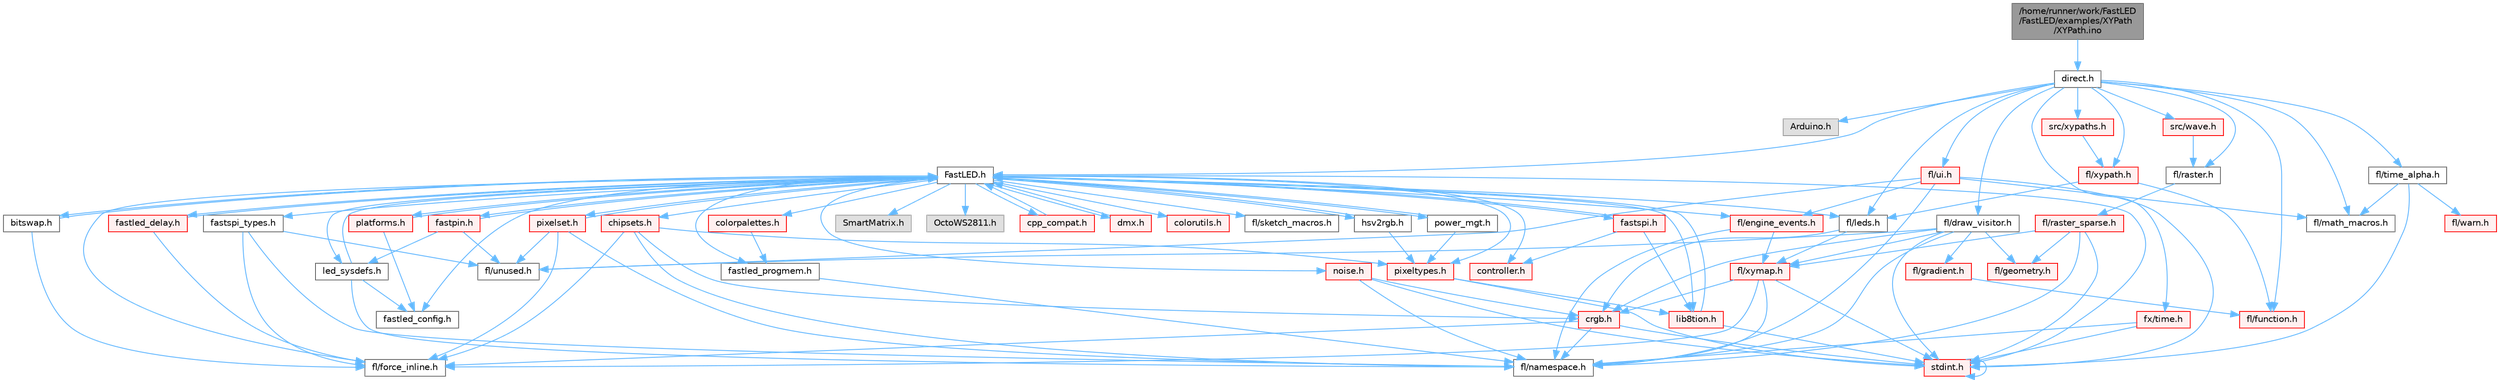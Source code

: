 digraph "/home/runner/work/FastLED/FastLED/examples/XYPath/XYPath.ino"
{
 // INTERACTIVE_SVG=YES
 // LATEX_PDF_SIZE
  bgcolor="transparent";
  edge [fontname=Helvetica,fontsize=10,labelfontname=Helvetica,labelfontsize=10];
  node [fontname=Helvetica,fontsize=10,shape=box,height=0.2,width=0.4];
  Node1 [id="Node000001",label="/home/runner/work/FastLED\l/FastLED/examples/XYPath\l/XYPath.ino",height=0.2,width=0.4,color="gray40", fillcolor="grey60", style="filled", fontcolor="black",tooltip=" "];
  Node1 -> Node2 [id="edge1_Node000001_Node000002",color="steelblue1",style="solid",tooltip=" "];
  Node2 [id="Node000002",label="direct.h",height=0.2,width=0.4,color="grey40", fillcolor="white", style="filled",URL="$d6/daf/direct_8h.html",tooltip=" "];
  Node2 -> Node3 [id="edge2_Node000002_Node000003",color="steelblue1",style="solid",tooltip=" "];
  Node3 [id="Node000003",label="Arduino.h",height=0.2,width=0.4,color="grey60", fillcolor="#E0E0E0", style="filled",tooltip=" "];
  Node2 -> Node4 [id="edge3_Node000002_Node000004",color="steelblue1",style="solid",tooltip=" "];
  Node4 [id="Node000004",label="FastLED.h",height=0.2,width=0.4,color="grey40", fillcolor="white", style="filled",URL="$db/d97/_fast_l_e_d_8h.html",tooltip="central include file for FastLED, defines the CFastLED class/object"];
  Node4 -> Node5 [id="edge4_Node000004_Node000005",color="steelblue1",style="solid",tooltip=" "];
  Node5 [id="Node000005",label="stdint.h",height=0.2,width=0.4,color="red", fillcolor="#FFF0F0", style="filled",URL="$df/dd8/stdint_8h.html",tooltip=" "];
  Node5 -> Node5 [id="edge5_Node000005_Node000005",color="steelblue1",style="solid",tooltip=" "];
  Node4 -> Node7 [id="edge6_Node000004_Node000007",color="steelblue1",style="solid",tooltip=" "];
  Node7 [id="Node000007",label="SmartMatrix.h",height=0.2,width=0.4,color="grey60", fillcolor="#E0E0E0", style="filled",tooltip=" "];
  Node4 -> Node8 [id="edge7_Node000004_Node000008",color="steelblue1",style="solid",tooltip=" "];
  Node8 [id="Node000008",label="OctoWS2811.h",height=0.2,width=0.4,color="grey60", fillcolor="#E0E0E0", style="filled",tooltip=" "];
  Node4 -> Node9 [id="edge8_Node000004_Node000009",color="steelblue1",style="solid",tooltip=" "];
  Node9 [id="Node000009",label="fl/force_inline.h",height=0.2,width=0.4,color="grey40", fillcolor="white", style="filled",URL="$d4/d64/force__inline_8h.html",tooltip=" "];
  Node4 -> Node10 [id="edge9_Node000004_Node000010",color="steelblue1",style="solid",tooltip=" "];
  Node10 [id="Node000010",label="cpp_compat.h",height=0.2,width=0.4,color="red", fillcolor="#FFF0F0", style="filled",URL="$d9/d13/cpp__compat_8h.html",tooltip="Compatibility functions based on C++ version."];
  Node10 -> Node4 [id="edge10_Node000010_Node000004",color="steelblue1",style="solid",tooltip=" "];
  Node4 -> Node12 [id="edge11_Node000004_Node000012",color="steelblue1",style="solid",tooltip=" "];
  Node12 [id="Node000012",label="fastled_config.h",height=0.2,width=0.4,color="grey40", fillcolor="white", style="filled",URL="$d5/d11/fastled__config_8h.html",tooltip="Contains definitions that can be used to configure FastLED at compile time."];
  Node4 -> Node13 [id="edge12_Node000004_Node000013",color="steelblue1",style="solid",tooltip=" "];
  Node13 [id="Node000013",label="led_sysdefs.h",height=0.2,width=0.4,color="grey40", fillcolor="white", style="filled",URL="$d9/d3e/led__sysdefs_8h.html",tooltip="Determines which platform system definitions to include."];
  Node13 -> Node4 [id="edge13_Node000013_Node000004",color="steelblue1",style="solid",tooltip=" "];
  Node13 -> Node12 [id="edge14_Node000013_Node000012",color="steelblue1",style="solid",tooltip=" "];
  Node13 -> Node14 [id="edge15_Node000013_Node000014",color="steelblue1",style="solid",tooltip=" "];
  Node14 [id="Node000014",label="fl/namespace.h",height=0.2,width=0.4,color="grey40", fillcolor="white", style="filled",URL="$df/d2a/namespace_8h.html",tooltip="Implements the FastLED namespace macros."];
  Node4 -> Node15 [id="edge16_Node000004_Node000015",color="steelblue1",style="solid",tooltip=" "];
  Node15 [id="Node000015",label="fastled_delay.h",height=0.2,width=0.4,color="red", fillcolor="#FFF0F0", style="filled",URL="$d0/da8/fastled__delay_8h.html",tooltip="Utility functions and classes for managing delay cycles."];
  Node15 -> Node4 [id="edge17_Node000015_Node000004",color="steelblue1",style="solid",tooltip=" "];
  Node15 -> Node9 [id="edge18_Node000015_Node000009",color="steelblue1",style="solid",tooltip=" "];
  Node4 -> Node17 [id="edge19_Node000004_Node000017",color="steelblue1",style="solid",tooltip=" "];
  Node17 [id="Node000017",label="bitswap.h",height=0.2,width=0.4,color="grey40", fillcolor="white", style="filled",URL="$de/ded/bitswap_8h.html",tooltip="Functions for doing a rotation of bits/bytes used by parallel output."];
  Node17 -> Node4 [id="edge20_Node000017_Node000004",color="steelblue1",style="solid",tooltip=" "];
  Node17 -> Node9 [id="edge21_Node000017_Node000009",color="steelblue1",style="solid",tooltip=" "];
  Node4 -> Node18 [id="edge22_Node000004_Node000018",color="steelblue1",style="solid",tooltip=" "];
  Node18 [id="Node000018",label="controller.h",height=0.2,width=0.4,color="red", fillcolor="#FFF0F0", style="filled",URL="$d2/dd9/controller_8h.html",tooltip="deprecated: base definitions used by led controllers for writing out led data"];
  Node4 -> Node72 [id="edge23_Node000004_Node000072",color="steelblue1",style="solid",tooltip=" "];
  Node72 [id="Node000072",label="fastpin.h",height=0.2,width=0.4,color="red", fillcolor="#FFF0F0", style="filled",URL="$db/d65/fastpin_8h.html",tooltip="Class base definitions for defining fast pin access."];
  Node72 -> Node4 [id="edge24_Node000072_Node000004",color="steelblue1",style="solid",tooltip=" "];
  Node72 -> Node13 [id="edge25_Node000072_Node000013",color="steelblue1",style="solid",tooltip=" "];
  Node72 -> Node39 [id="edge26_Node000072_Node000039",color="steelblue1",style="solid",tooltip=" "];
  Node39 [id="Node000039",label="fl/unused.h",height=0.2,width=0.4,color="grey40", fillcolor="white", style="filled",URL="$d8/d4b/unused_8h.html",tooltip=" "];
  Node4 -> Node73 [id="edge27_Node000004_Node000073",color="steelblue1",style="solid",tooltip=" "];
  Node73 [id="Node000073",label="fastspi_types.h",height=0.2,width=0.4,color="grey40", fillcolor="white", style="filled",URL="$d2/ddb/fastspi__types_8h.html",tooltip="Data types and constants used by SPI interfaces."];
  Node73 -> Node9 [id="edge28_Node000073_Node000009",color="steelblue1",style="solid",tooltip=" "];
  Node73 -> Node14 [id="edge29_Node000073_Node000014",color="steelblue1",style="solid",tooltip=" "];
  Node73 -> Node39 [id="edge30_Node000073_Node000039",color="steelblue1",style="solid",tooltip=" "];
  Node4 -> Node74 [id="edge31_Node000004_Node000074",color="steelblue1",style="solid",tooltip=" "];
  Node74 [id="Node000074",label="dmx.h",height=0.2,width=0.4,color="red", fillcolor="#FFF0F0", style="filled",URL="$d3/de1/dmx_8h.html",tooltip="Defines the DMX512-based LED controllers."];
  Node74 -> Node4 [id="edge32_Node000074_Node000004",color="steelblue1",style="solid",tooltip=" "];
  Node4 -> Node77 [id="edge33_Node000004_Node000077",color="steelblue1",style="solid",tooltip=" "];
  Node77 [id="Node000077",label="platforms.h",height=0.2,width=0.4,color="red", fillcolor="#FFF0F0", style="filled",URL="$da/dc9/platforms_8h.html",tooltip="Determines which platforms headers to include."];
  Node77 -> Node4 [id="edge34_Node000077_Node000004",color="steelblue1",style="solid",tooltip=" "];
  Node77 -> Node12 [id="edge35_Node000077_Node000012",color="steelblue1",style="solid",tooltip=" "];
  Node4 -> Node79 [id="edge36_Node000004_Node000079",color="steelblue1",style="solid",tooltip=" "];
  Node79 [id="Node000079",label="fastled_progmem.h",height=0.2,width=0.4,color="grey40", fillcolor="white", style="filled",URL="$df/dab/fastled__progmem_8h.html",tooltip="Wrapper definitions to allow seamless use of PROGMEM in environments that have it."];
  Node79 -> Node14 [id="edge37_Node000079_Node000014",color="steelblue1",style="solid",tooltip=" "];
  Node4 -> Node21 [id="edge38_Node000004_Node000021",color="steelblue1",style="solid",tooltip=" "];
  Node21 [id="Node000021",label="lib8tion.h",height=0.2,width=0.4,color="red", fillcolor="#FFF0F0", style="filled",URL="$df/da5/lib8tion_8h.html",tooltip="Fast, efficient 8-bit math functions specifically designed for high-performance LED programming."];
  Node21 -> Node4 [id="edge39_Node000021_Node000004",color="steelblue1",style="solid",tooltip=" "];
  Node21 -> Node5 [id="edge40_Node000021_Node000005",color="steelblue1",style="solid",tooltip=" "];
  Node4 -> Node20 [id="edge41_Node000004_Node000020",color="steelblue1",style="solid",tooltip=" "];
  Node20 [id="Node000020",label="pixeltypes.h",height=0.2,width=0.4,color="red", fillcolor="#FFF0F0", style="filled",URL="$d2/dba/pixeltypes_8h.html",tooltip="Includes defintions for RGB and HSV pixels."];
  Node20 -> Node5 [id="edge42_Node000020_Node000005",color="steelblue1",style="solid",tooltip=" "];
  Node20 -> Node21 [id="edge43_Node000020_Node000021",color="steelblue1",style="solid",tooltip=" "];
  Node4 -> Node80 [id="edge44_Node000004_Node000080",color="steelblue1",style="solid",tooltip=" "];
  Node80 [id="Node000080",label="hsv2rgb.h",height=0.2,width=0.4,color="grey40", fillcolor="white", style="filled",URL="$de/d9a/hsv2rgb_8h.html",tooltip="Functions to convert from the HSV colorspace to the RGB colorspace."];
  Node80 -> Node4 [id="edge45_Node000080_Node000004",color="steelblue1",style="solid",tooltip=" "];
  Node80 -> Node20 [id="edge46_Node000080_Node000020",color="steelblue1",style="solid",tooltip=" "];
  Node4 -> Node81 [id="edge47_Node000004_Node000081",color="steelblue1",style="solid",tooltip=" "];
  Node81 [id="Node000081",label="colorutils.h",height=0.2,width=0.4,color="red", fillcolor="#FFF0F0", style="filled",URL="$d1/dfb/colorutils_8h.html",tooltip=" "];
  Node4 -> Node86 [id="edge48_Node000004_Node000086",color="steelblue1",style="solid",tooltip=" "];
  Node86 [id="Node000086",label="pixelset.h",height=0.2,width=0.4,color="red", fillcolor="#FFF0F0", style="filled",URL="$d4/d46/pixelset_8h.html",tooltip="Declares classes for managing logical groups of LEDs."];
  Node86 -> Node9 [id="edge49_Node000086_Node000009",color="steelblue1",style="solid",tooltip=" "];
  Node86 -> Node14 [id="edge50_Node000086_Node000014",color="steelblue1",style="solid",tooltip=" "];
  Node86 -> Node39 [id="edge51_Node000086_Node000039",color="steelblue1",style="solid",tooltip=" "];
  Node86 -> Node4 [id="edge52_Node000086_Node000004",color="steelblue1",style="solid",tooltip=" "];
  Node4 -> Node87 [id="edge53_Node000004_Node000087",color="steelblue1",style="solid",tooltip=" "];
  Node87 [id="Node000087",label="colorpalettes.h",height=0.2,width=0.4,color="red", fillcolor="#FFF0F0", style="filled",URL="$dc/dcc/colorpalettes_8h.html",tooltip="Declarations for the predefined color palettes supplied by FastLED."];
  Node87 -> Node79 [id="edge54_Node000087_Node000079",color="steelblue1",style="solid",tooltip=" "];
  Node4 -> Node88 [id="edge55_Node000004_Node000088",color="steelblue1",style="solid",tooltip=" "];
  Node88 [id="Node000088",label="noise.h",height=0.2,width=0.4,color="red", fillcolor="#FFF0F0", style="filled",URL="$d1/d31/noise_8h.html",tooltip="Functions to generate and fill arrays with noise."];
  Node88 -> Node5 [id="edge56_Node000088_Node000005",color="steelblue1",style="solid",tooltip=" "];
  Node88 -> Node47 [id="edge57_Node000088_Node000047",color="steelblue1",style="solid",tooltip=" "];
  Node47 [id="Node000047",label="crgb.h",height=0.2,width=0.4,color="red", fillcolor="#FFF0F0", style="filled",URL="$db/dd1/crgb_8h.html",tooltip="Defines the red, green, and blue (RGB) pixel struct."];
  Node47 -> Node5 [id="edge58_Node000047_Node000005",color="steelblue1",style="solid",tooltip=" "];
  Node47 -> Node14 [id="edge59_Node000047_Node000014",color="steelblue1",style="solid",tooltip=" "];
  Node47 -> Node9 [id="edge60_Node000047_Node000009",color="steelblue1",style="solid",tooltip=" "];
  Node88 -> Node14 [id="edge61_Node000088_Node000014",color="steelblue1",style="solid",tooltip=" "];
  Node4 -> Node89 [id="edge62_Node000004_Node000089",color="steelblue1",style="solid",tooltip=" "];
  Node89 [id="Node000089",label="power_mgt.h",height=0.2,width=0.4,color="grey40", fillcolor="white", style="filled",URL="$dc/d5b/power__mgt_8h.html",tooltip="Functions to limit the power used by FastLED."];
  Node89 -> Node4 [id="edge63_Node000089_Node000004",color="steelblue1",style="solid",tooltip=" "];
  Node89 -> Node20 [id="edge64_Node000089_Node000020",color="steelblue1",style="solid",tooltip=" "];
  Node4 -> Node90 [id="edge65_Node000004_Node000090",color="steelblue1",style="solid",tooltip=" "];
  Node90 [id="Node000090",label="fastspi.h",height=0.2,width=0.4,color="red", fillcolor="#FFF0F0", style="filled",URL="$d6/ddc/fastspi_8h.html",tooltip="Serial peripheral interface (SPI) definitions per platform."];
  Node90 -> Node4 [id="edge66_Node000090_Node000004",color="steelblue1",style="solid",tooltip=" "];
  Node90 -> Node18 [id="edge67_Node000090_Node000018",color="steelblue1",style="solid",tooltip=" "];
  Node90 -> Node21 [id="edge68_Node000090_Node000021",color="steelblue1",style="solid",tooltip=" "];
  Node4 -> Node92 [id="edge69_Node000004_Node000092",color="steelblue1",style="solid",tooltip=" "];
  Node92 [id="Node000092",label="chipsets.h",height=0.2,width=0.4,color="red", fillcolor="#FFF0F0", style="filled",URL="$db/d66/chipsets_8h.html",tooltip="Contains the bulk of the definitions for the various LED chipsets supported."];
  Node92 -> Node20 [id="edge70_Node000092_Node000020",color="steelblue1",style="solid",tooltip=" "];
  Node92 -> Node9 [id="edge71_Node000092_Node000009",color="steelblue1",style="solid",tooltip=" "];
  Node92 -> Node47 [id="edge72_Node000092_Node000047",color="steelblue1",style="solid",tooltip=" "];
  Node92 -> Node14 [id="edge73_Node000092_Node000014",color="steelblue1",style="solid",tooltip=" "];
  Node4 -> Node61 [id="edge74_Node000004_Node000061",color="steelblue1",style="solid",tooltip=" "];
  Node61 [id="Node000061",label="fl/engine_events.h",height=0.2,width=0.4,color="red", fillcolor="#FFF0F0", style="filled",URL="$db/dc0/engine__events_8h.html",tooltip=" "];
  Node61 -> Node14 [id="edge75_Node000061_Node000014",color="steelblue1",style="solid",tooltip=" "];
  Node61 -> Node69 [id="edge76_Node000061_Node000069",color="steelblue1",style="solid",tooltip=" "];
  Node69 [id="Node000069",label="fl/xymap.h",height=0.2,width=0.4,color="red", fillcolor="#FFF0F0", style="filled",URL="$da/d61/xymap_8h.html",tooltip=" "];
  Node69 -> Node5 [id="edge77_Node000069_Node000005",color="steelblue1",style="solid",tooltip=" "];
  Node69 -> Node47 [id="edge78_Node000069_Node000047",color="steelblue1",style="solid",tooltip=" "];
  Node69 -> Node9 [id="edge79_Node000069_Node000009",color="steelblue1",style="solid",tooltip=" "];
  Node69 -> Node14 [id="edge80_Node000069_Node000014",color="steelblue1",style="solid",tooltip=" "];
  Node4 -> Node93 [id="edge81_Node000004_Node000093",color="steelblue1",style="solid",tooltip=" "];
  Node93 [id="Node000093",label="fl/leds.h",height=0.2,width=0.4,color="grey40", fillcolor="white", style="filled",URL="$da/d78/leds_8h.html",tooltip=" "];
  Node93 -> Node47 [id="edge82_Node000093_Node000047",color="steelblue1",style="solid",tooltip=" "];
  Node93 -> Node69 [id="edge83_Node000093_Node000069",color="steelblue1",style="solid",tooltip=" "];
  Node4 -> Node94 [id="edge84_Node000004_Node000094",color="steelblue1",style="solid",tooltip=" "];
  Node94 [id="Node000094",label="fl/sketch_macros.h",height=0.2,width=0.4,color="grey40", fillcolor="white", style="filled",URL="$d1/dbc/sketch__macros_8h.html",tooltip=" "];
  Node2 -> Node95 [id="edge85_Node000002_Node000095",color="steelblue1",style="solid",tooltip=" "];
  Node95 [id="Node000095",label="fl/draw_visitor.h",height=0.2,width=0.4,color="grey40", fillcolor="white", style="filled",URL="$d0/d4f/draw__visitor_8h.html",tooltip=" "];
  Node95 -> Node5 [id="edge86_Node000095_Node000005",color="steelblue1",style="solid",tooltip=" "];
  Node95 -> Node47 [id="edge87_Node000095_Node000047",color="steelblue1",style="solid",tooltip=" "];
  Node95 -> Node28 [id="edge88_Node000095_Node000028",color="steelblue1",style="solid",tooltip=" "];
  Node28 [id="Node000028",label="fl/geometry.h",height=0.2,width=0.4,color="red", fillcolor="#FFF0F0", style="filled",URL="$d4/d67/geometry_8h.html",tooltip=" "];
  Node95 -> Node96 [id="edge89_Node000095_Node000096",color="steelblue1",style="solid",tooltip=" "];
  Node96 [id="Node000096",label="fl/gradient.h",height=0.2,width=0.4,color="red", fillcolor="#FFF0F0", style="filled",URL="$db/dfe/gradient_8h.html",tooltip=" "];
  Node96 -> Node97 [id="edge90_Node000096_Node000097",color="steelblue1",style="solid",tooltip=" "];
  Node97 [id="Node000097",label="fl/function.h",height=0.2,width=0.4,color="red", fillcolor="#FFF0F0", style="filled",URL="$dd/d67/function_8h.html",tooltip=" "];
  Node95 -> Node14 [id="edge91_Node000095_Node000014",color="steelblue1",style="solid",tooltip=" "];
  Node95 -> Node39 [id="edge92_Node000095_Node000039",color="steelblue1",style="solid",tooltip=" "];
  Node95 -> Node69 [id="edge93_Node000095_Node000069",color="steelblue1",style="solid",tooltip=" "];
  Node2 -> Node32 [id="edge94_Node000002_Node000032",color="steelblue1",style="solid",tooltip=" "];
  Node32 [id="Node000032",label="fl/math_macros.h",height=0.2,width=0.4,color="grey40", fillcolor="white", style="filled",URL="$d8/db8/math__macros_8h.html",tooltip=" "];
  Node2 -> Node100 [id="edge95_Node000002_Node000100",color="steelblue1",style="solid",tooltip=" "];
  Node100 [id="Node000100",label="fl/raster.h",height=0.2,width=0.4,color="grey40", fillcolor="white", style="filled",URL="$d1/d1e/raster_8h.html",tooltip=" "];
  Node100 -> Node101 [id="edge96_Node000100_Node000101",color="steelblue1",style="solid",tooltip=" "];
  Node101 [id="Node000101",label="fl/raster_sparse.h",height=0.2,width=0.4,color="red", fillcolor="#FFF0F0", style="filled",URL="$d4/df9/raster__sparse_8h.html",tooltip=" "];
  Node101 -> Node5 [id="edge97_Node000101_Node000005",color="steelblue1",style="solid",tooltip=" "];
  Node101 -> Node28 [id="edge98_Node000101_Node000028",color="steelblue1",style="solid",tooltip=" "];
  Node101 -> Node14 [id="edge99_Node000101_Node000014",color="steelblue1",style="solid",tooltip=" "];
  Node101 -> Node69 [id="edge100_Node000101_Node000069",color="steelblue1",style="solid",tooltip=" "];
  Node2 -> Node112 [id="edge101_Node000002_Node000112",color="steelblue1",style="solid",tooltip=" "];
  Node112 [id="Node000112",label="fl/time_alpha.h",height=0.2,width=0.4,color="grey40", fillcolor="white", style="filled",URL="$d0/d87/time__alpha_8h.html",tooltip=" "];
  Node112 -> Node5 [id="edge102_Node000112_Node000005",color="steelblue1",style="solid",tooltip=" "];
  Node112 -> Node32 [id="edge103_Node000112_Node000032",color="steelblue1",style="solid",tooltip=" "];
  Node112 -> Node108 [id="edge104_Node000112_Node000108",color="steelblue1",style="solid",tooltip=" "];
  Node108 [id="Node000108",label="fl/warn.h",height=0.2,width=0.4,color="red", fillcolor="#FFF0F0", style="filled",URL="$de/d77/warn_8h.html",tooltip=" "];
  Node2 -> Node113 [id="edge105_Node000002_Node000113",color="steelblue1",style="solid",tooltip=" "];
  Node113 [id="Node000113",label="fl/ui.h",height=0.2,width=0.4,color="red", fillcolor="#FFF0F0", style="filled",URL="$d9/d3b/ui_8h.html",tooltip=" "];
  Node113 -> Node5 [id="edge106_Node000113_Node000005",color="steelblue1",style="solid",tooltip=" "];
  Node113 -> Node61 [id="edge107_Node000113_Node000061",color="steelblue1",style="solid",tooltip=" "];
  Node113 -> Node32 [id="edge108_Node000113_Node000032",color="steelblue1",style="solid",tooltip=" "];
  Node113 -> Node14 [id="edge109_Node000113_Node000014",color="steelblue1",style="solid",tooltip=" "];
  Node113 -> Node39 [id="edge110_Node000113_Node000039",color="steelblue1",style="solid",tooltip=" "];
  Node2 -> Node121 [id="edge111_Node000002_Node000121",color="steelblue1",style="solid",tooltip=" "];
  Node121 [id="Node000121",label="fl/xypath.h",height=0.2,width=0.4,color="red", fillcolor="#FFF0F0", style="filled",URL="$d5/df2/xypath_8h.html",tooltip=" "];
  Node121 -> Node97 [id="edge112_Node000121_Node000097",color="steelblue1",style="solid",tooltip=" "];
  Node121 -> Node93 [id="edge113_Node000121_Node000093",color="steelblue1",style="solid",tooltip=" "];
  Node2 -> Node124 [id="edge114_Node000002_Node000124",color="steelblue1",style="solid",tooltip=" "];
  Node124 [id="Node000124",label="fx/time.h",height=0.2,width=0.4,color="red", fillcolor="#FFF0F0", style="filled",URL="$de/df7/time_8h.html",tooltip=" "];
  Node124 -> Node5 [id="edge115_Node000124_Node000005",color="steelblue1",style="solid",tooltip=" "];
  Node124 -> Node14 [id="edge116_Node000124_Node000014",color="steelblue1",style="solid",tooltip=" "];
  Node2 -> Node93 [id="edge117_Node000002_Node000093",color="steelblue1",style="solid",tooltip=" "];
  Node2 -> Node125 [id="edge118_Node000002_Node000125",color="steelblue1",style="solid",tooltip=" "];
  Node125 [id="Node000125",label="src/xypaths.h",height=0.2,width=0.4,color="red", fillcolor="#FFF0F0", style="filled",URL="$d7/d5e/_x_y_path_2src_2xypaths_8h.html",tooltip=" "];
  Node125 -> Node121 [id="edge119_Node000125_Node000121",color="steelblue1",style="solid",tooltip=" "];
  Node2 -> Node126 [id="edge120_Node000002_Node000126",color="steelblue1",style="solid",tooltip=" "];
  Node126 [id="Node000126",label="src/wave.h",height=0.2,width=0.4,color="red", fillcolor="#FFF0F0", style="filled",URL="$db/dd3/examples_2_x_y_path_2src_2wave_8h.html",tooltip=" "];
  Node126 -> Node100 [id="edge121_Node000126_Node000100",color="steelblue1",style="solid",tooltip=" "];
  Node2 -> Node97 [id="edge122_Node000002_Node000097",color="steelblue1",style="solid",tooltip=" "];
}
